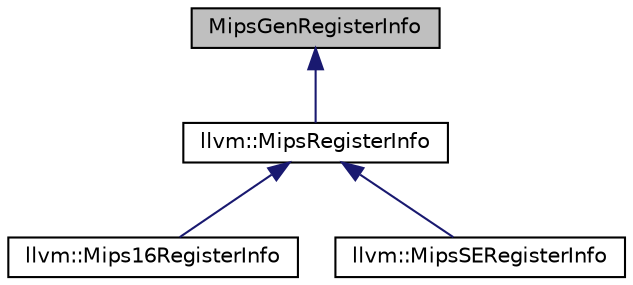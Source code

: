 digraph "MipsGenRegisterInfo"
{
 // LATEX_PDF_SIZE
  bgcolor="transparent";
  edge [fontname="Helvetica",fontsize="10",labelfontname="Helvetica",labelfontsize="10"];
  node [fontname="Helvetica",fontsize="10",shape="box"];
  Node1 [label="MipsGenRegisterInfo",height=0.2,width=0.4,color="black", fillcolor="grey75", style="filled", fontcolor="black",tooltip=" "];
  Node1 -> Node2 [dir="back",color="midnightblue",fontsize="10",style="solid",fontname="Helvetica"];
  Node2 [label="llvm::MipsRegisterInfo",height=0.2,width=0.4,color="black",URL="$classllvm_1_1MipsRegisterInfo.html",tooltip=" "];
  Node2 -> Node3 [dir="back",color="midnightblue",fontsize="10",style="solid",fontname="Helvetica"];
  Node3 [label="llvm::Mips16RegisterInfo",height=0.2,width=0.4,color="black",URL="$classllvm_1_1Mips16RegisterInfo.html",tooltip=" "];
  Node2 -> Node4 [dir="back",color="midnightblue",fontsize="10",style="solid",fontname="Helvetica"];
  Node4 [label="llvm::MipsSERegisterInfo",height=0.2,width=0.4,color="black",URL="$classllvm_1_1MipsSERegisterInfo.html",tooltip=" "];
}
